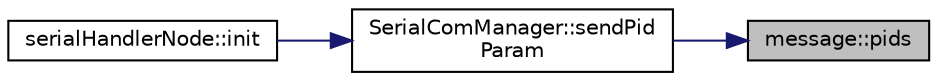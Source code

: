 digraph "message::pids"
{
 // LATEX_PDF_SIZE
  edge [fontname="Helvetica",fontsize="10",labelfontname="Helvetica",labelfontsize="10"];
  node [fontname="Helvetica",fontsize="10",shape=record];
  rankdir="RL";
  Node1 [label="message::pids",height=0.2,width=0.4,color="black", fillcolor="grey75", style="filled", fontcolor="black",tooltip="Construct the string to be sent, associated to setting the pid values."];
  Node1 -> Node2 [dir="back",color="midnightblue",fontsize="10",style="solid",fontname="Helvetica"];
  Node2 [label="SerialComManager::sendPid\lParam",height=0.2,width=0.4,color="black", fillcolor="white", style="filled",URL="$class_serial_com_manager.html#af9a9e2ea14758d4c07567520eca1e255",tooltip="Send the desired settings for the pid controller to the STM board."];
  Node2 -> Node3 [dir="back",color="midnightblue",fontsize="10",style="solid",fontname="Helvetica"];
  Node3 [label="serialHandlerNode::init",height=0.2,width=0.4,color="black", fillcolor="white", style="filled",URL="$classserial_handler_node.html#abb6092109287830784fd0cb6c7de3d8d",tooltip="Subscribe to the ROS command messages and attach all the actions to the responseHandler callback."];
}
